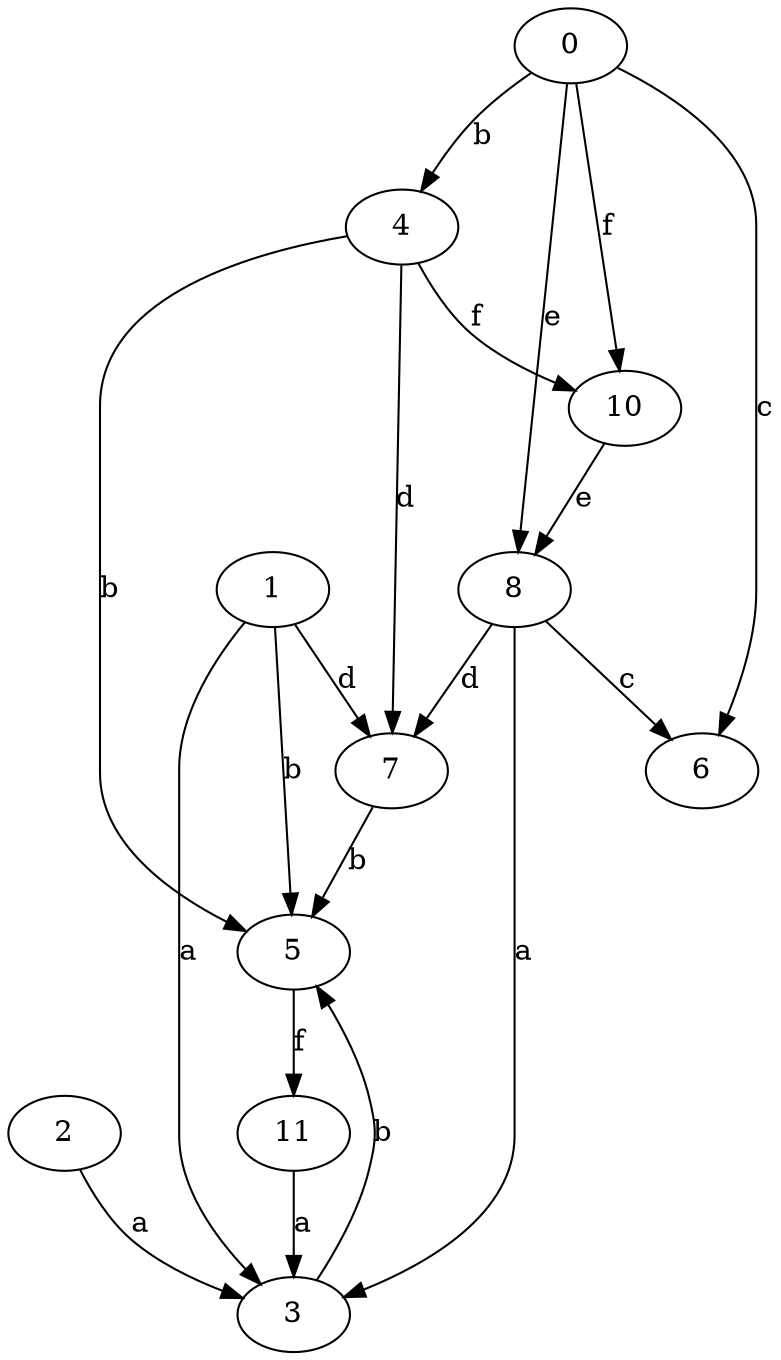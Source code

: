 strict digraph  {
0;
2;
3;
4;
1;
5;
6;
7;
8;
10;
11;
0 -> 4  [label=b];
0 -> 6  [label=c];
0 -> 8  [label=e];
0 -> 10  [label=f];
2 -> 3  [label=a];
3 -> 5  [label=b];
4 -> 5  [label=b];
4 -> 7  [label=d];
4 -> 10  [label=f];
1 -> 3  [label=a];
1 -> 5  [label=b];
1 -> 7  [label=d];
5 -> 11  [label=f];
7 -> 5  [label=b];
8 -> 3  [label=a];
8 -> 6  [label=c];
8 -> 7  [label=d];
10 -> 8  [label=e];
11 -> 3  [label=a];
}
